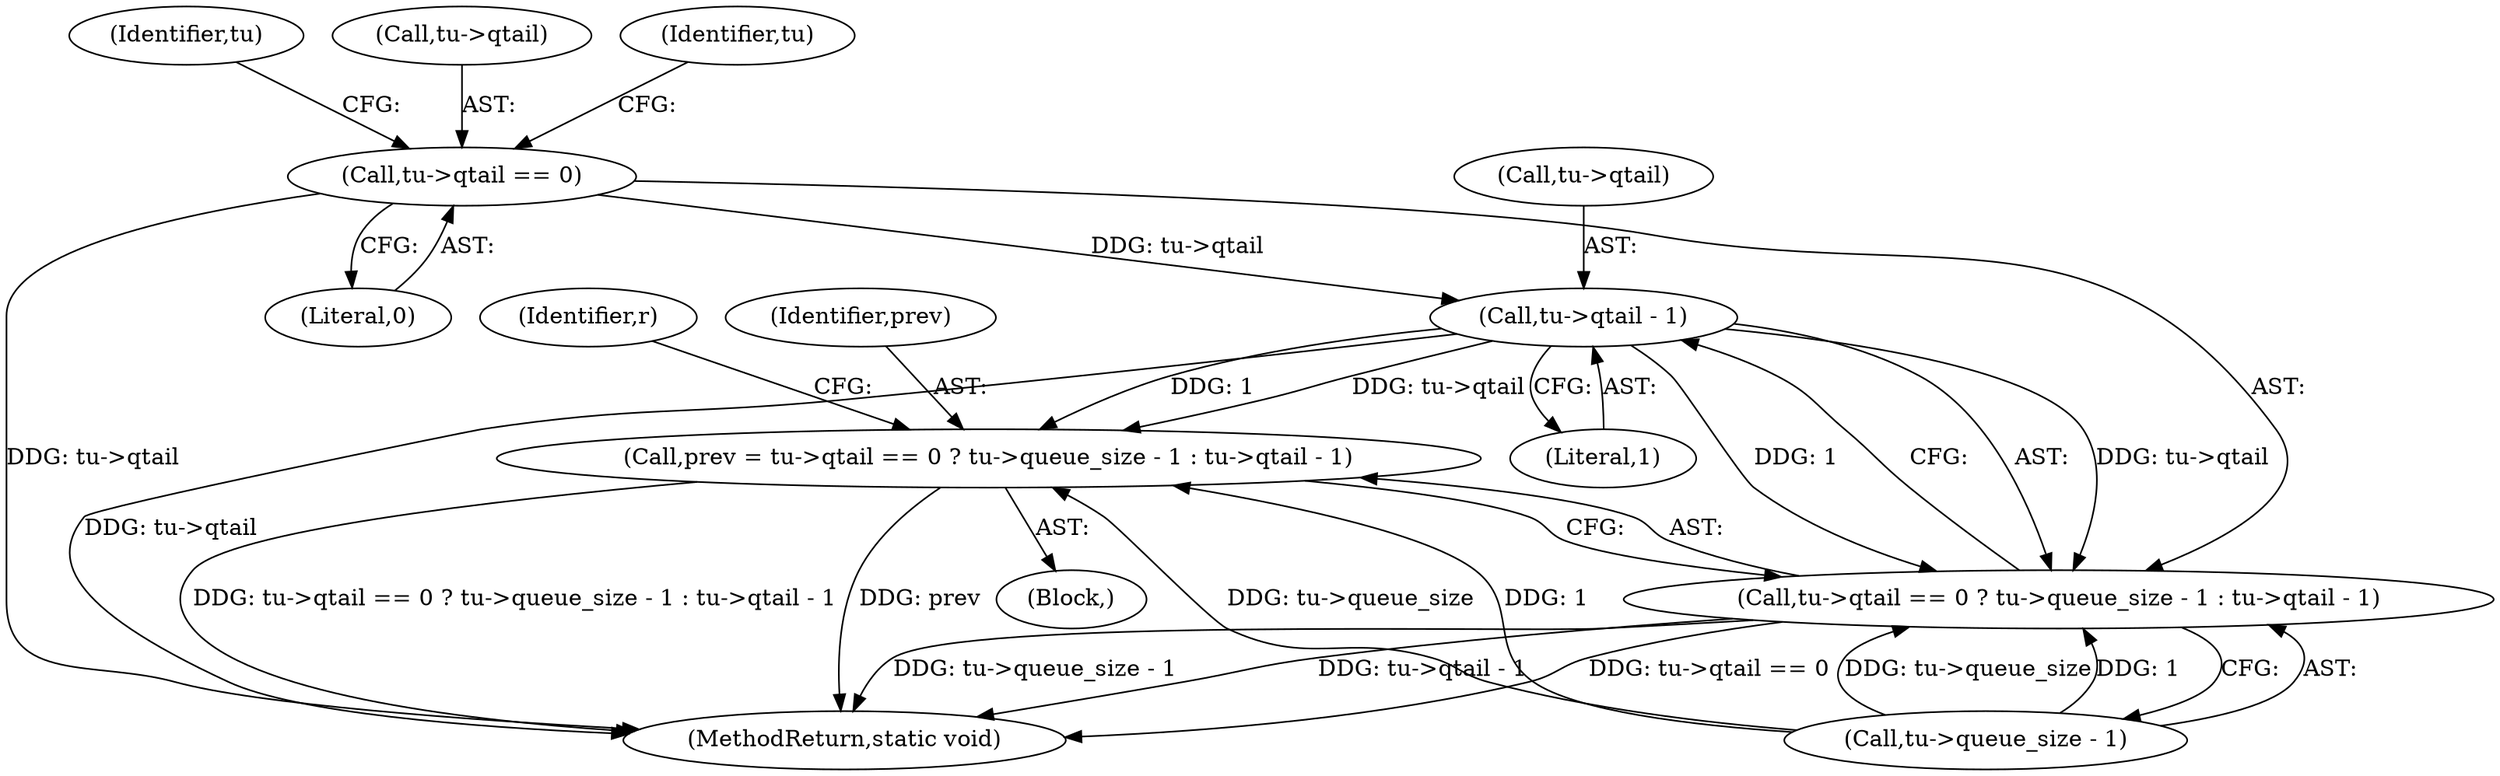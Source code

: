digraph "0_linux_e4ec8cc8039a7063e24204299b462bd1383184a5@pointer" {
"1000254" [label="(Call,tu->qtail - 1)"];
"1000244" [label="(Call,tu->qtail == 0)"];
"1000241" [label="(Call,prev = tu->qtail == 0 ? tu->queue_size - 1 : tu->qtail - 1)"];
"1000243" [label="(Call,tu->qtail == 0 ? tu->queue_size - 1 : tu->qtail - 1)"];
"1000249" [label="(Call,tu->queue_size - 1)"];
"1000251" [label="(Identifier,tu)"];
"1000245" [label="(Call,tu->qtail)"];
"1000242" [label="(Identifier,prev)"];
"1000241" [label="(Call,prev = tu->qtail == 0 ? tu->queue_size - 1 : tu->qtail - 1)"];
"1000331" [label="(MethodReturn,static void)"];
"1000248" [label="(Literal,0)"];
"1000256" [label="(Identifier,tu)"];
"1000240" [label="(Block,)"];
"1000258" [label="(Literal,1)"];
"1000244" [label="(Call,tu->qtail == 0)"];
"1000255" [label="(Call,tu->qtail)"];
"1000260" [label="(Identifier,r)"];
"1000243" [label="(Call,tu->qtail == 0 ? tu->queue_size - 1 : tu->qtail - 1)"];
"1000254" [label="(Call,tu->qtail - 1)"];
"1000254" -> "1000243"  [label="AST: "];
"1000254" -> "1000258"  [label="CFG: "];
"1000255" -> "1000254"  [label="AST: "];
"1000258" -> "1000254"  [label="AST: "];
"1000243" -> "1000254"  [label="CFG: "];
"1000254" -> "1000331"  [label="DDG: tu->qtail"];
"1000254" -> "1000241"  [label="DDG: tu->qtail"];
"1000254" -> "1000241"  [label="DDG: 1"];
"1000254" -> "1000243"  [label="DDG: tu->qtail"];
"1000254" -> "1000243"  [label="DDG: 1"];
"1000244" -> "1000254"  [label="DDG: tu->qtail"];
"1000244" -> "1000243"  [label="AST: "];
"1000244" -> "1000248"  [label="CFG: "];
"1000245" -> "1000244"  [label="AST: "];
"1000248" -> "1000244"  [label="AST: "];
"1000251" -> "1000244"  [label="CFG: "];
"1000256" -> "1000244"  [label="CFG: "];
"1000244" -> "1000331"  [label="DDG: tu->qtail"];
"1000241" -> "1000240"  [label="AST: "];
"1000241" -> "1000243"  [label="CFG: "];
"1000242" -> "1000241"  [label="AST: "];
"1000243" -> "1000241"  [label="AST: "];
"1000260" -> "1000241"  [label="CFG: "];
"1000241" -> "1000331"  [label="DDG: prev"];
"1000241" -> "1000331"  [label="DDG: tu->qtail == 0 ? tu->queue_size - 1 : tu->qtail - 1"];
"1000249" -> "1000241"  [label="DDG: tu->queue_size"];
"1000249" -> "1000241"  [label="DDG: 1"];
"1000243" -> "1000249"  [label="CFG: "];
"1000249" -> "1000243"  [label="AST: "];
"1000243" -> "1000331"  [label="DDG: tu->qtail - 1"];
"1000243" -> "1000331"  [label="DDG: tu->qtail == 0"];
"1000243" -> "1000331"  [label="DDG: tu->queue_size - 1"];
"1000249" -> "1000243"  [label="DDG: tu->queue_size"];
"1000249" -> "1000243"  [label="DDG: 1"];
}
